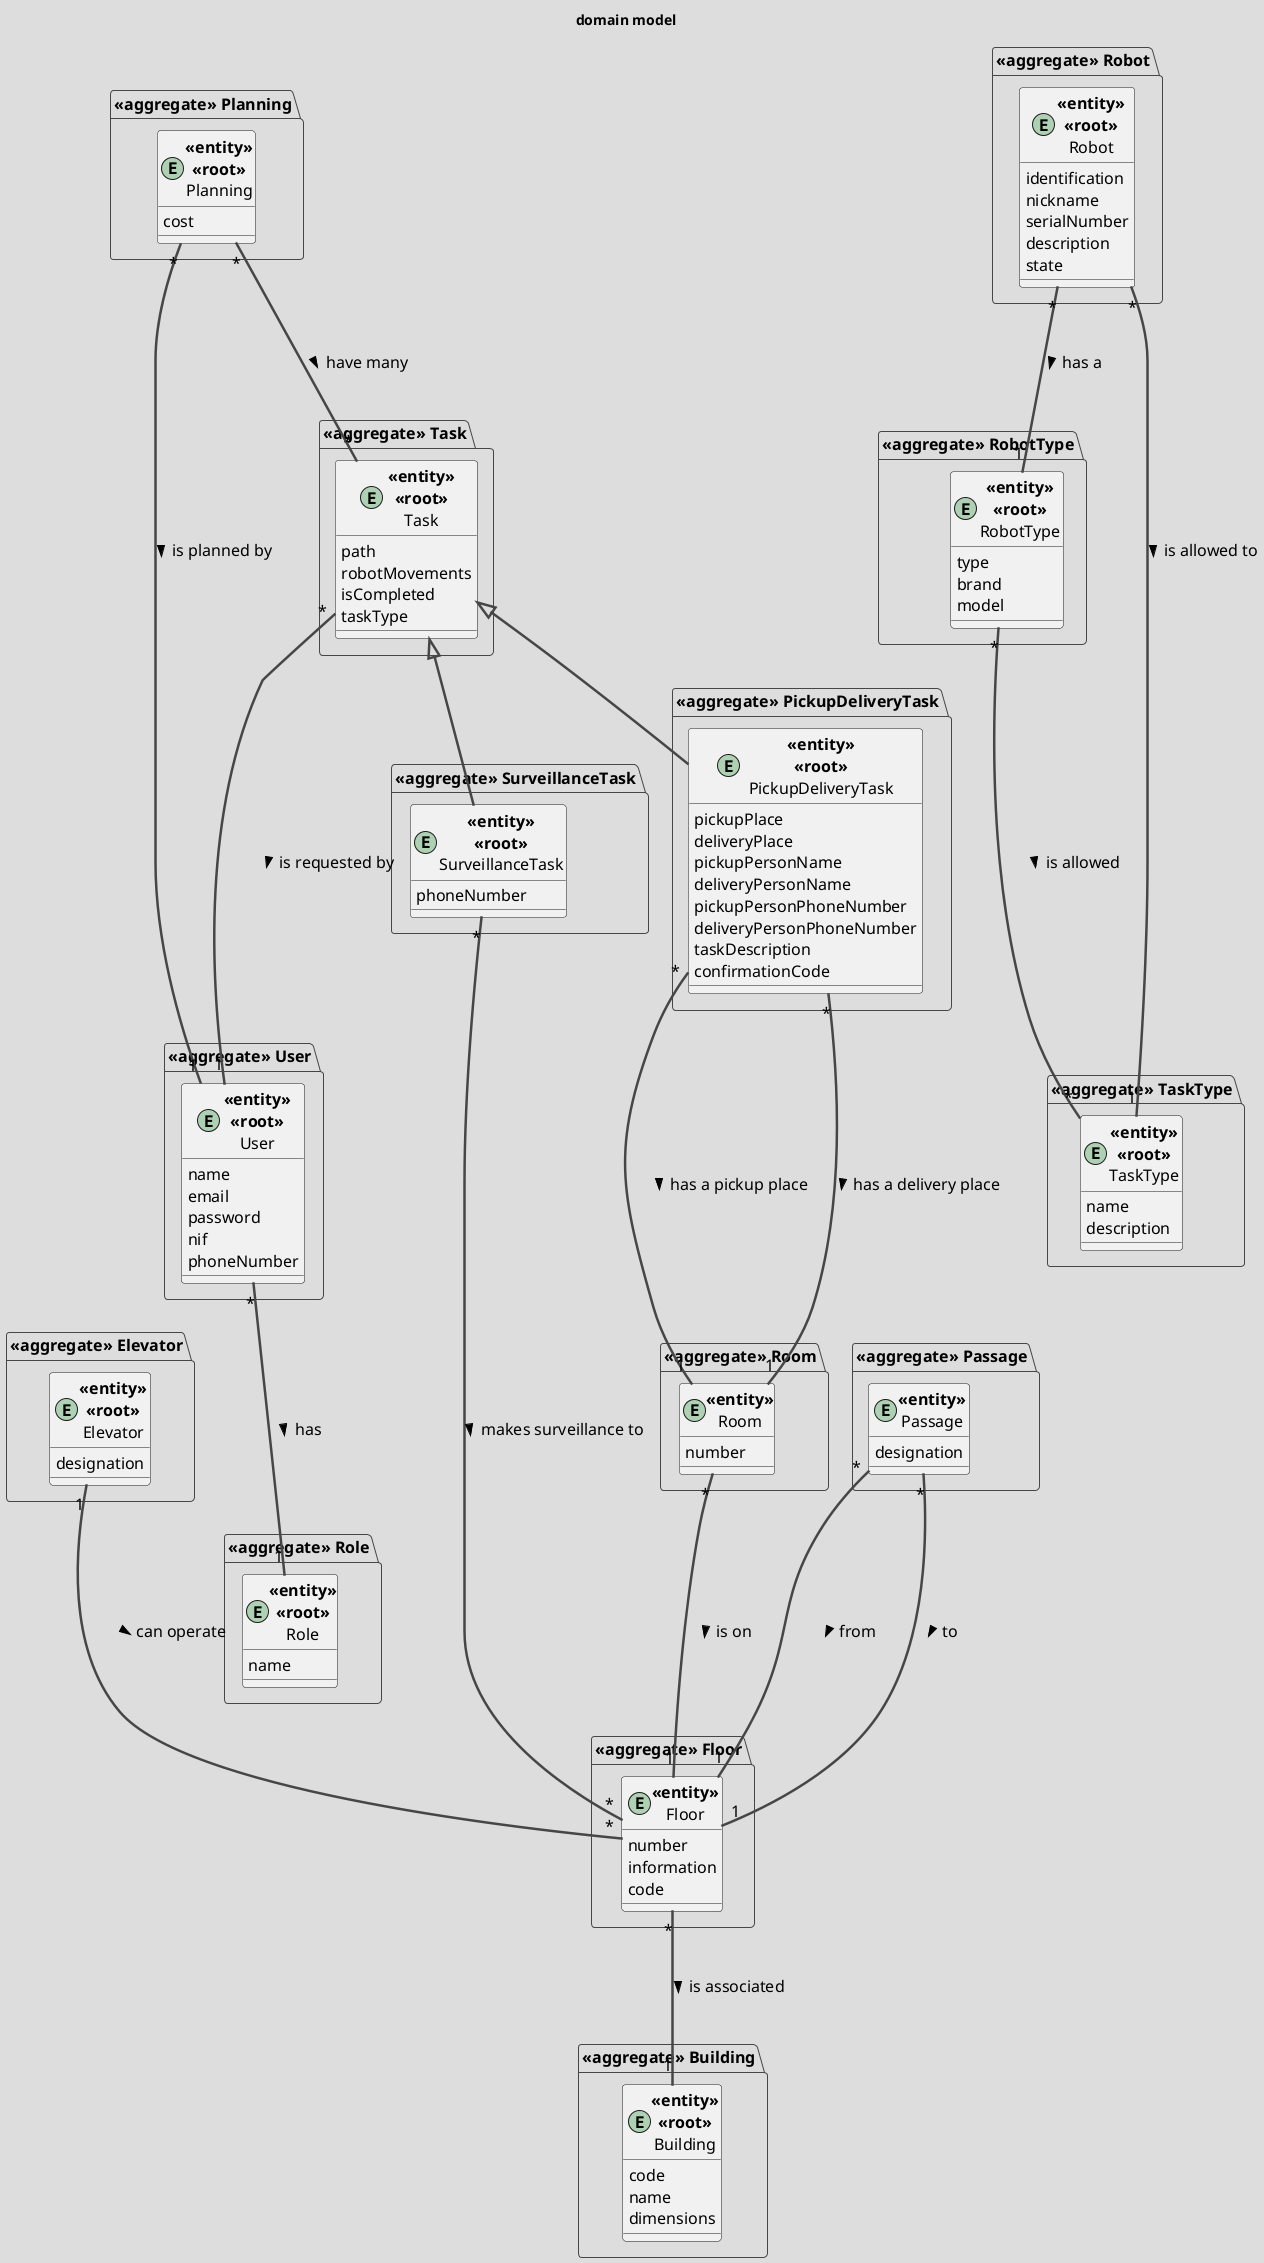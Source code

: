 @startuml domain model
skinparam DefaultFontName Arial
skinparam DefaultFontSize 16
skinparam DefaultFontStyle bold
skinparam ArrowThickness 2.5
!theme toy

title domain model

package "<<aggregate>> Building"{

    entity Building <<entity>><<root>>{
        code
        name
        dimensions
    }

}

package "<<aggregate>> Elevator"{

    entity Elevator <<entity>><<root>>{
        designation
    }

}

package "<<aggregate>> Floor"{
    entity Floor <<entity>>{
        number
        information
        code
    }
}

package "<<aggregate>> Room"{
    entity Room <<entity>>{
        number
    }
}

package "<<aggregate>> Passage"{
    entity Passage <<entity>>{
        designation
    }
}


package "<<aggregate>> User"{
    entity User <<entity>><<root>>{
        name
        email
        password
        nif
        phoneNumber
    }
}

package "<<aggregate>> Robot"{
    entity Robot <<entity>><<root>>{
        identification
        nickname
        serialNumber
        description
        state
    }
}

package "<<aggregate>> RobotType"{
    entity RobotType <<entity>><<root>>{
        type
        brand
        model
    }
}

package "<<aggregate>> Role"{
    entity Role <<entity>><<root>>{
        name
    }
}

package "<<aggregate>> Task"{
    entity Task <<entity>><<root>>{
        path
        robotMovements
        isCompleted
        taskType
    }
}

package "<<aggregate>> SurveillanceTask" {
    entity SurveillanceTask <<entity>><<root>> {
        phoneNumber
    }
}

package "<<aggregate>> PickupDeliveryTask" {
    entity PickupDeliveryTask <<entity>><<root>> {
        pickupPlace
        deliveryPlace
        pickupPersonName
        deliveryPersonName
        pickupPersonPhoneNumber
        deliveryPersonPhoneNumber
        taskDescription
        confirmationCode
    }
}

package "<<aggregate>> Planning"{
    entity Planning <<entity>><<root>>{
        cost
    }
}


package "<<aggregate>> TaskType"{
    entity TaskType <<entity>><<root>>{
        name
        description
    }
}

' connections
'user
User "*" --- "1" Role: has >

' building
Floor "*" --- "1" Building: is associated >

' elevator
Elevator "1" --- "*" Floor: can operate >

' floor
Room "*" --- "1" Floor: is on >

'passage
Passage "*" --- "1" Floor: from >
Passage "*" --- "1" Floor: to >

' task
Task "*" --- "1" User: is requested by >

' surveillanceTask
SurveillanceTask "*" --- "*" Floor: makes surveillance to >

' pickupDeliveryTask
PickupDeliveryTask "*" --- "1" Room: has a pickup place >
PickupDeliveryTask "*" --- "1" Room: has a delivery place >

' planning
Planning "*" --- "*" Task: have many >
Planning "*" --- "1" User: is planned by >


' robot
Robot "*" --- "1" RobotType: has a >
Robot "*" --- "1" TaskType: is allowed to >

' robotType
RobotType "*" --- "*" TaskType: is allowed >


' inheritance
Task <|-- SurveillanceTask
Task <|-- PickupDeliveryTask


@enduml


